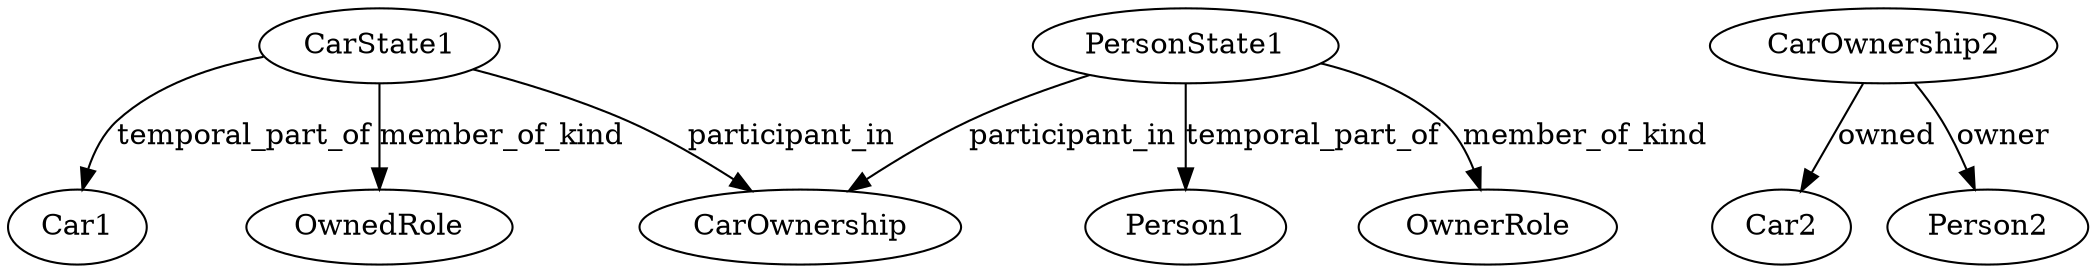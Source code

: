 digraph G {
    Car1;
    CarState1;
    Person1;
    PersonState1;
    OwnerRole;
    OwnedRole;
    CarOwnership;

    CarState1 -> Car1[label="temporal_part_of"];
    CarState1 -> CarOwnership[label="participant_in"];
    CarState1 -> OwnedRole[label="member_of_kind"];
    PersonState1 -> Person1[label="temporal_part_of"];
    PersonState1 -> CarOwnership[label="participant_in"];
    PersonState1 -> OwnerRole[label="member_of_kind"];

    Car2;
    Person2;
    CarOwnership2;

    CarOwnership2 -> Car2[label="owned"];
    CarOwnership2 -> Person2[label="owner"];
}
